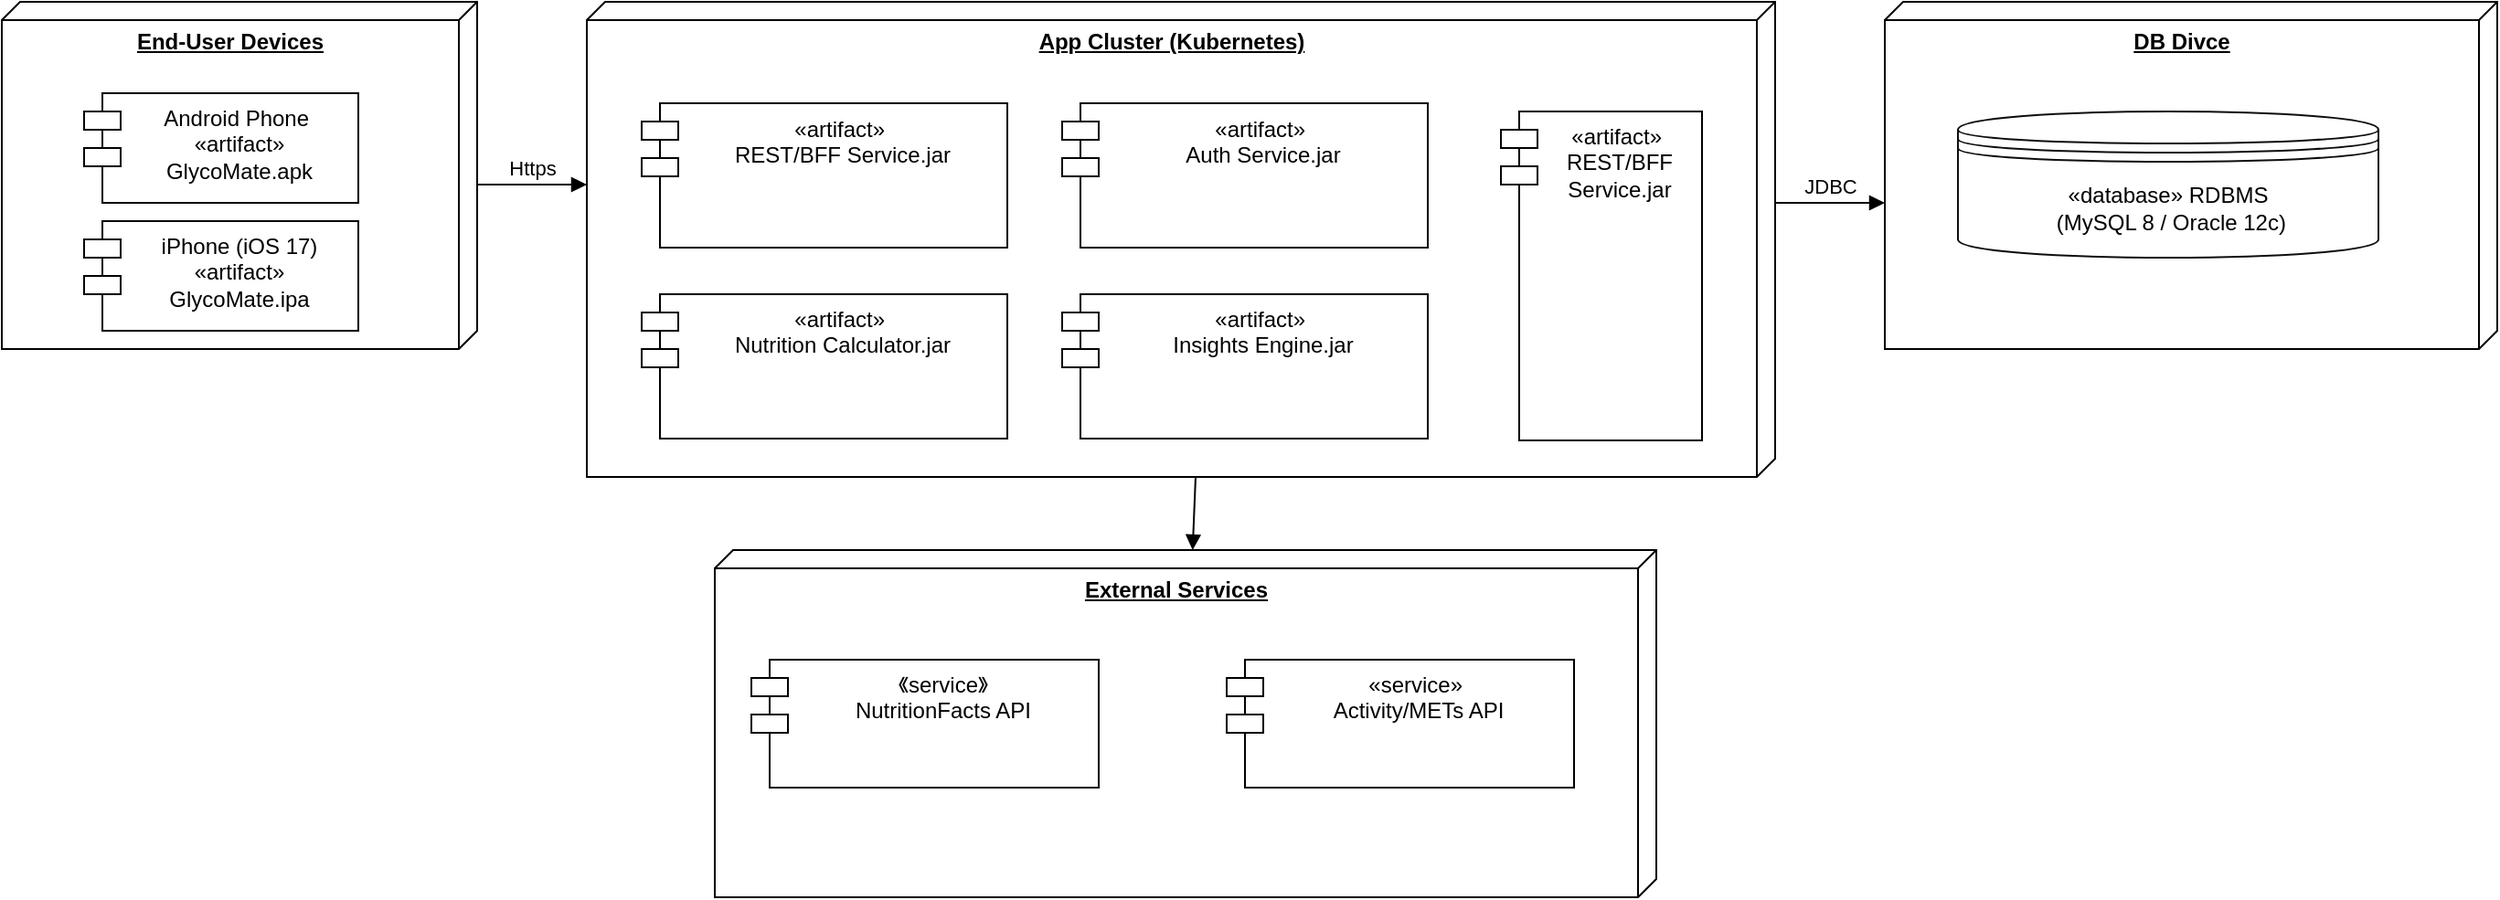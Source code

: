 <mxfile version="28.1.2">
  <diagram name="第 1 页" id="oz_eIqZ_GM2-UNSUR-q5">
    <mxGraphModel dx="1288" dy="915" grid="1" gridSize="10" guides="1" tooltips="1" connect="1" arrows="1" fold="1" page="1" pageScale="1" pageWidth="827" pageHeight="1169" math="0" shadow="0">
      <root>
        <mxCell id="0" />
        <mxCell id="1" parent="0" />
        <mxCell id="gqBNrscvsP5MRxIS_mFC-1" value="&lt;span style=&quot;font-weight: 700; text-wrap-mode: nowrap;&quot;&gt;End-User Devices&lt;/span&gt;" style="verticalAlign=top;align=center;spacingTop=8;spacingLeft=2;spacingRight=12;shape=cube;size=10;direction=south;fontStyle=4;html=1;whiteSpace=wrap;" vertex="1" parent="1">
          <mxGeometry x="230" y="220" width="260" height="190" as="geometry" />
        </mxCell>
        <mxCell id="gqBNrscvsP5MRxIS_mFC-2" value="Android Phone&amp;nbsp;&lt;br&gt;«artifact» GlycoMate.apk" style="shape=module;align=left;spacingLeft=20;align=center;verticalAlign=top;whiteSpace=wrap;html=1;" vertex="1" parent="1">
          <mxGeometry x="275" y="270" width="150" height="60" as="geometry" />
        </mxCell>
        <mxCell id="gqBNrscvsP5MRxIS_mFC-3" value="iPhone (iOS 17)&lt;br&gt;«artifact» GlycoMate.ipa" style="shape=module;align=left;spacingLeft=20;align=center;verticalAlign=top;whiteSpace=wrap;html=1;" vertex="1" parent="1">
          <mxGeometry x="275" y="340" width="150" height="60" as="geometry" />
        </mxCell>
        <mxCell id="gqBNrscvsP5MRxIS_mFC-4" value="&lt;span style=&quot;font-weight: 700; text-wrap-mode: nowrap;&quot;&gt;App Cluster (Kubernetes)&lt;/span&gt;" style="verticalAlign=top;align=center;spacingTop=8;spacingLeft=2;spacingRight=12;shape=cube;size=10;direction=south;fontStyle=4;html=1;whiteSpace=wrap;" vertex="1" parent="1">
          <mxGeometry x="550" y="220" width="650" height="260" as="geometry" />
        </mxCell>
        <mxCell id="gqBNrscvsP5MRxIS_mFC-5" value="«artifact»&amp;nbsp;&lt;div&gt;REST/BFF Service.jar&lt;/div&gt;" style="shape=module;align=left;spacingLeft=20;align=center;verticalAlign=top;whiteSpace=wrap;html=1;" vertex="1" parent="1">
          <mxGeometry x="580" y="275.5" width="200" height="79" as="geometry" />
        </mxCell>
        <mxCell id="gqBNrscvsP5MRxIS_mFC-6" value="«artifact»&amp;nbsp;&lt;div&gt;Auth Service.jar&lt;/div&gt;" style="shape=module;align=left;spacingLeft=20;align=center;verticalAlign=top;whiteSpace=wrap;html=1;" vertex="1" parent="1">
          <mxGeometry x="810" y="275.5" width="200" height="79" as="geometry" />
        </mxCell>
        <mxCell id="gqBNrscvsP5MRxIS_mFC-7" value="«artifact»&amp;nbsp;&lt;div&gt;Nutrition Calculator.jar&lt;/div&gt;" style="shape=module;align=left;spacingLeft=20;align=center;verticalAlign=top;whiteSpace=wrap;html=1;" vertex="1" parent="1">
          <mxGeometry x="580" y="380" width="200" height="79" as="geometry" />
        </mxCell>
        <mxCell id="gqBNrscvsP5MRxIS_mFC-8" value="«artifact»&amp;nbsp;&lt;div&gt;Insights Engine.jar&lt;/div&gt;" style="shape=module;align=left;spacingLeft=20;align=center;verticalAlign=top;whiteSpace=wrap;html=1;" vertex="1" parent="1">
          <mxGeometry x="810" y="380" width="200" height="79" as="geometry" />
        </mxCell>
        <mxCell id="gqBNrscvsP5MRxIS_mFC-9" value="«artifact»&amp;nbsp;&lt;div&gt;REST/BFF Service.jar&lt;/div&gt;" style="shape=module;align=left;spacingLeft=20;align=center;verticalAlign=top;whiteSpace=wrap;html=1;" vertex="1" parent="1">
          <mxGeometry x="1050" y="280" width="110" height="180" as="geometry" />
        </mxCell>
        <mxCell id="gqBNrscvsP5MRxIS_mFC-10" value="&lt;span style=&quot;font-weight: 700; text-wrap-mode: nowrap;&quot;&gt;External Services&lt;/span&gt;" style="verticalAlign=top;align=center;spacingTop=8;spacingLeft=2;spacingRight=12;shape=cube;size=10;direction=south;fontStyle=4;html=1;whiteSpace=wrap;" vertex="1" parent="1">
          <mxGeometry x="620" y="520" width="515" height="190" as="geometry" />
        </mxCell>
        <mxCell id="gqBNrscvsP5MRxIS_mFC-11" value="&lt;div&gt;《service》&lt;/div&gt;NutritionFacts API" style="shape=module;align=left;spacingLeft=20;align=center;verticalAlign=top;whiteSpace=wrap;html=1;" vertex="1" parent="1">
          <mxGeometry x="640" y="580" width="190" height="70" as="geometry" />
        </mxCell>
        <mxCell id="gqBNrscvsP5MRxIS_mFC-12" value="&lt;div&gt;&lt;span style=&quot;background-color: transparent; color: light-dark(rgb(0, 0, 0), rgb(255, 255, 255));&quot;&gt;«&lt;/span&gt;service&lt;span style=&quot;background-color: transparent; color: light-dark(rgb(0, 0, 0), rgb(255, 255, 255));&quot;&gt;»&amp;nbsp;&lt;/span&gt;&lt;/div&gt;Activity/METs API" style="shape=module;align=left;spacingLeft=20;align=center;verticalAlign=top;whiteSpace=wrap;html=1;" vertex="1" parent="1">
          <mxGeometry x="900" y="580" width="190" height="70" as="geometry" />
        </mxCell>
        <mxCell id="gqBNrscvsP5MRxIS_mFC-13" value="&lt;span style=&quot;text-wrap-mode: nowrap;&quot;&gt;&lt;b&gt;DB Divce&lt;/b&gt;&lt;/span&gt;" style="verticalAlign=top;align=center;spacingTop=8;spacingLeft=2;spacingRight=12;shape=cube;size=10;direction=south;fontStyle=4;html=1;whiteSpace=wrap;" vertex="1" parent="1">
          <mxGeometry x="1260" y="220" width="335" height="190" as="geometry" />
        </mxCell>
        <mxCell id="gqBNrscvsP5MRxIS_mFC-14" value="«database» RDBMS&lt;div&gt;&amp;nbsp;(MySQL 8 / Oracle 12c)&lt;/div&gt;" style="shape=datastore;whiteSpace=wrap;html=1;fillColor=#FFFFFF;strokeColor=light-dark(#0d0d0d, #c5a1ff);" vertex="1" parent="1">
          <mxGeometry x="1300" y="280" width="230" height="80" as="geometry" />
        </mxCell>
        <mxCell id="gqBNrscvsP5MRxIS_mFC-15" value="Https" style="html=1;verticalAlign=bottom;endArrow=block;curved=0;rounded=0;" edge="1" parent="1">
          <mxGeometry width="80" relative="1" as="geometry">
            <mxPoint x="490" y="320" as="sourcePoint" />
            <mxPoint x="550" y="320" as="targetPoint" />
          </mxGeometry>
        </mxCell>
        <mxCell id="gqBNrscvsP5MRxIS_mFC-16" value="JDBC" style="html=1;verticalAlign=bottom;endArrow=block;curved=0;rounded=0;" edge="1" parent="1">
          <mxGeometry width="80" relative="1" as="geometry">
            <mxPoint x="1200" y="330" as="sourcePoint" />
            <mxPoint x="1260" y="330" as="targetPoint" />
          </mxGeometry>
        </mxCell>
        <mxCell id="gqBNrscvsP5MRxIS_mFC-17" value="" style="html=1;verticalAlign=bottom;endArrow=block;curved=0;rounded=0;" edge="1" parent="1" target="gqBNrscvsP5MRxIS_mFC-10">
          <mxGeometry x="-0.037" width="80" relative="1" as="geometry">
            <mxPoint x="883" y="480" as="sourcePoint" />
            <mxPoint x="870" y="480" as="targetPoint" />
            <mxPoint as="offset" />
          </mxGeometry>
        </mxCell>
      </root>
    </mxGraphModel>
  </diagram>
</mxfile>
